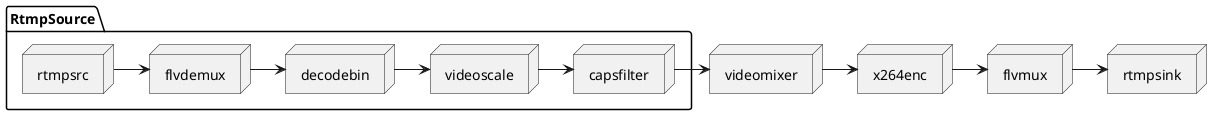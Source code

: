 @startuml

package RtmpSource {
 node rtmpsrc
 node flvdemux
 node decodebin
 node videoscale
 node capsfilter
}

node videomixer
node x264enc
node flvmux
node rtmpsink

rtmpsrc -> flvdemux
flvdemux -> decodebin
decodebin -> videoscale
videoscale -> capsfilter
capsfilter -> videomixer

videomixer -> x264enc
x264enc -> flvmux
flvmux -> rtmpsink

@enduml